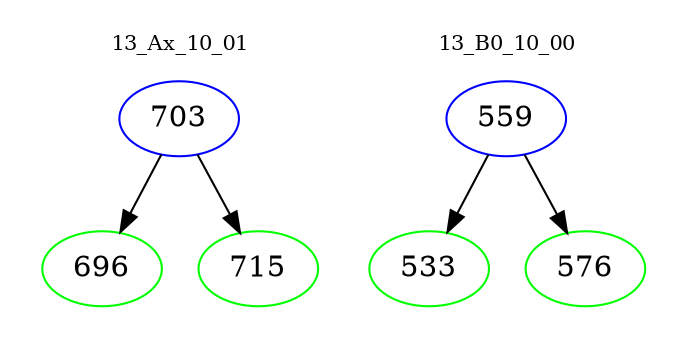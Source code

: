 digraph{
subgraph cluster_0 {
color = white
label = "13_Ax_10_01";
fontsize=10;
T0_703 [label="703", color="blue"]
T0_703 -> T0_696 [color="black"]
T0_696 [label="696", color="green"]
T0_703 -> T0_715 [color="black"]
T0_715 [label="715", color="green"]
}
subgraph cluster_1 {
color = white
label = "13_B0_10_00";
fontsize=10;
T1_559 [label="559", color="blue"]
T1_559 -> T1_533 [color="black"]
T1_533 [label="533", color="green"]
T1_559 -> T1_576 [color="black"]
T1_576 [label="576", color="green"]
}
}

